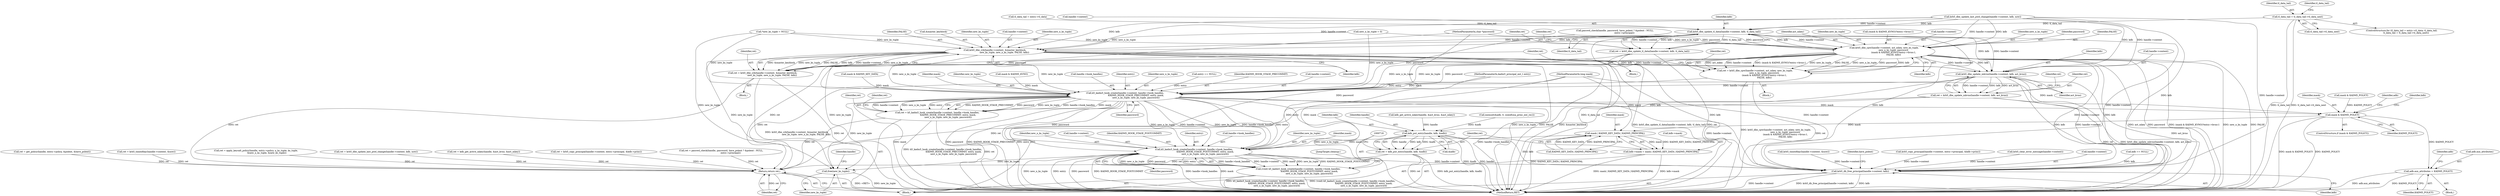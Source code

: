 digraph "0_krb5_e1caf6fb74981da62039846931ebdffed71309d1@pointer" {
"1000554" [label="(Call,tl_data_tail = tl_data_tail->tl_data_next)"];
"1000562" [label="(Call,krb5_dbe_update_tl_data(handle->context, kdb, tl_data_tail))"];
"1000560" [label="(Call,ret = krb5_dbe_update_tl_data(handle->context, kdb, tl_data_tail))"];
"1000750" [label="(Return,return ret;)"];
"1000615" [label="(Call,krb5_dbe_cpw(handle->context, act_mkey, new_ks_tuple,\n                           new_n_ks_tuple, password,\n                           (mask & KADM5_KVNO)?entry->kvno:1,\n                           FALSE, kdb))"];
"1000613" [label="(Call,ret = krb5_dbe_cpw(handle->context, act_mkey, new_ks_tuple,\n                           new_n_ks_tuple, password,\n                           (mask & KADM5_KVNO)?entry->kvno:1,\n                           FALSE, kdb))"];
"1000652" [label="(Call,krb5_dbe_update_mkvno(handle->context, kdb, act_kvno))"];
"1000650" [label="(Call,ret = krb5_dbe_update_mkvno(handle->context, kdb, act_kvno))"];
"1000663" [label="(Call,k5_kadm5_hook_create(handle->context, handle->hook_handles,\n                               KADM5_HOOK_STAGE_PRECOMMIT, entry, mask,\n                               new_n_ks_tuple, new_ks_tuple, password))"];
"1000661" [label="(Call,ret = k5_kadm5_hook_create(handle->context, handle->hook_handles,\n                               KADM5_HOOK_STAGE_PRECOMMIT, entry, mask,\n                               new_n_ks_tuple, new_ks_tuple, password))"];
"1000685" [label="(Call,mask & KADM5_POLICY)"];
"1000689" [label="(Call,adb.aux_attributes = KADM5_POLICY)"];
"1000705" [label="(Call,mask | KADM5_KEY_DATA | KADM5_PRINCIPAL)"];
"1000701" [label="(Call,kdb->mask = mask | KADM5_KEY_DATA | KADM5_PRINCIPAL)"];
"1000719" [label="(Call,k5_kadm5_hook_create(handle->context, handle->hook_handles,\n                                KADM5_HOOK_STAGE_POSTCOMMIT, entry, mask,\n                                new_n_ks_tuple, new_ks_tuple, password))"];
"1000717" [label="(Call,(void) k5_kadm5_hook_create(handle->context, handle->hook_handles,\n                                KADM5_HOOK_STAGE_POSTCOMMIT, entry, mask,\n                                new_n_ks_tuple, new_ks_tuple, password))"];
"1000733" [label="(Call,free(new_ks_tuple))"];
"1000735" [label="(Call,krb5_db_free_principal(handle->context, kdb))"];
"1000712" [label="(Call,kdb_put_entry(handle, kdb, &adb))"];
"1000710" [label="(Call,ret = kdb_put_entry(handle, kdb, &adb))"];
"1000637" [label="(Call,krb5_dbe_crk(handle->context, &master_keyblock,\n                           new_ks_tuple, new_n_ks_tuple, FALSE, kdb))"];
"1000635" [label="(Call,ret = krb5_dbe_crk(handle->context, &master_keyblock,\n                           new_ks_tuple, new_n_ks_tuple, FALSE, kdb))"];
"1000653" [label="(Call,handle->context)"];
"1000645" [label="(Identifier,FALSE)"];
"1000322" [label="(Call,mask & KADM5_POLICY)"];
"1000556" [label="(Call,tl_data_tail->tl_data_next)"];
"1000688" [label="(Block,)"];
"1000641" [label="(Call,&master_keyblock)"];
"1000555" [label="(Identifier,tl_data_tail)"];
"1000362" [label="(Call,krb5_timeofday(handle->context, &now))"];
"1000664" [label="(Call,handle->context)"];
"1000703" [label="(Identifier,kdb)"];
"1000717" [label="(Call,(void) k5_kadm5_hook_create(handle->context, handle->hook_handles,\n                                KADM5_HOOK_STAGE_POSTCOMMIT, entry, mask,\n                                new_n_ks_tuple, new_ks_tuple, password))"];
"1000670" [label="(Identifier,KADM5_HOOK_STAGE_PRECOMMIT)"];
"1000643" [label="(Identifier,new_ks_tuple)"];
"1000563" [label="(Call,handle->context)"];
"1000751" [label="(Identifier,ret)"];
"1000646" [label="(Identifier,kdb)"];
"1000326" [label="(Call,ret = get_policy(handle, entry->policy, &polent, &have_polent))"];
"1000360" [label="(Call,ret = krb5_timeofday(handle->context, &now))"];
"1000648" [label="(Identifier,ret)"];
"1000686" [label="(Identifier,mask)"];
"1000714" [label="(Identifier,kdb)"];
"1000616" [label="(Call,handle->context)"];
"1000652" [label="(Call,krb5_dbe_update_mkvno(handle->context, kdb, act_kvno))"];
"1000727" [label="(Identifier,entry)"];
"1000615" [label="(Call,krb5_dbe_cpw(handle->context, act_mkey, new_ks_tuple,\n                           new_n_ks_tuple, password,\n                           (mask & KADM5_KVNO)?entry->kvno:1,\n                           FALSE, kdb))"];
"1000713" [label="(Identifier,handle)"];
"1000741" [label="(Identifier,have_polent)"];
"1000622" [label="(Identifier,password)"];
"1000687" [label="(Identifier,KADM5_POLICY)"];
"1000632" [label="(Identifier,kdb)"];
"1000567" [label="(Identifier,tl_data_tail)"];
"1000723" [label="(Call,handle->hook_handles)"];
"1000730" [label="(Identifier,new_ks_tuple)"];
"1000705" [label="(Call,mask | KADM5_KEY_DATA | KADM5_PRINCIPAL)"];
"1000728" [label="(Identifier,mask)"];
"1000701" [label="(Call,kdb->mask = mask | KADM5_KEY_DATA | KADM5_PRINCIPAL)"];
"1000119" [label="(MethodParameterIn,kadm5_principal_ent_t entry)"];
"1000706" [label="(Identifier,mask)"];
"1000729" [label="(Identifier,new_n_ks_tuple)"];
"1000599" [label="(Call,mask & KADM5_KEY_DATA)"];
"1000553" [label="(Identifier,tl_data_tail)"];
"1000734" [label="(Identifier,new_ks_tuple)"];
"1000123" [label="(MethodParameterIn,char *password)"];
"1000659" [label="(Identifier,ret)"];
"1000672" [label="(Identifier,mask)"];
"1000685" [label="(Call,mask & KADM5_POLICY)"];
"1000720" [label="(Call,handle->context)"];
"1000674" [label="(Identifier,new_ks_tuple)"];
"1000146" [label="(Call,*new_ks_tuple = NULL)"];
"1000624" [label="(Call,mask & KADM5_KVNO)"];
"1000696" [label="(Identifier,adb)"];
"1000667" [label="(Call,handle->hook_handles)"];
"1000345" [label="(Call,passwd_check(handle, password, have_polent ? &polent : NULL,\n                           entry->principal))"];
"1000677" [label="(Identifier,ret)"];
"1000571" [label="(Call,ret = apply_keysalt_policy(handle, entry->policy, n_ks_tuple, ks_tuple,\n                               &new_n_ks_tuple, &new_ks_tuple))"];
"1000547" [label="(ControlStructure,for (tl_data_tail = entry->tl_data; tl_data_tail;\n             tl_data_tail = tl_data_tail->tl_data_next))"];
"1000707" [label="(Call,KADM5_KEY_DATA | KADM5_PRINCIPAL)"];
"1000518" [label="(Call,krb5_copy_principal(handle->context, entry->principal, &kdb->princ))"];
"1000589" [label="(Call,kdb_get_active_mkey(handle, &act_kvno, &act_mkey))"];
"1000533" [label="(Call,ret = krb5_dbe_update_last_pwd_change(handle->context, kdb, now))"];
"1000715" [label="(Call,&adb)"];
"1000566" [label="(Identifier,kdb)"];
"1000554" [label="(Call,tl_data_tail = tl_data_tail->tl_data_next)"];
"1000587" [label="(Call,ret = kdb_get_active_mkey(handle, &act_kvno, &act_mkey))"];
"1000631" [label="(Identifier,FALSE)"];
"1000732" [label="(JumpTarget,cleanup:)"];
"1000561" [label="(Identifier,ret)"];
"1000638" [label="(Call,handle->context)"];
"1000661" [label="(Call,ret = k5_kadm5_hook_create(handle->context, handle->hook_handles,\n                               KADM5_HOOK_STAGE_PRECOMMIT, entry, mask,\n                               new_n_ks_tuple, new_ks_tuple, password))"];
"1000619" [label="(Identifier,act_mkey)"];
"1000671" [label="(Identifier,entry)"];
"1000634" [label="(Block,)"];
"1000120" [label="(MethodParameterIn,long mask)"];
"1000636" [label="(Identifier,ret)"];
"1000731" [label="(Identifier,password)"];
"1000737" [label="(Identifier,handle)"];
"1000151" [label="(Call,krb5_clear_error_message(handle->context))"];
"1000548" [label="(Call,tl_data_tail = entry->tl_data)"];
"1000516" [label="(Call,ret = krb5_copy_principal(handle->context, entry->principal, &kdb->princ))"];
"1000684" [label="(ControlStructure,if (mask & KADM5_POLICY))"];
"1000644" [label="(Identifier,new_n_ks_tuple)"];
"1000675" [label="(Identifier,password)"];
"1000673" [label="(Identifier,new_n_ks_tuple)"];
"1000650" [label="(Call,ret = krb5_dbe_update_mkvno(handle->context, kdb, act_kvno))"];
"1000662" [label="(Identifier,ret)"];
"1000562" [label="(Call,krb5_dbe_update_tl_data(handle->context, kdb, tl_data_tail))"];
"1000560" [label="(Call,ret = krb5_dbe_update_tl_data(handle->context, kdb, tl_data_tail))"];
"1000635" [label="(Call,ret = krb5_dbe_crk(handle->context, &master_keyblock,\n                           new_ks_tuple, new_n_ks_tuple, FALSE, kdb))"];
"1000690" [label="(Call,adb.aux_attributes)"];
"1000689" [label="(Call,adb.aux_attributes = KADM5_POLICY)"];
"1000637" [label="(Call,krb5_dbe_crk(handle->context, &master_keyblock,\n                           new_ks_tuple, new_n_ks_tuple, FALSE, kdb))"];
"1000620" [label="(Identifier,new_ks_tuple)"];
"1000736" [label="(Call,handle->context)"];
"1000656" [label="(Identifier,kdb)"];
"1000739" [label="(Identifier,kdb)"];
"1000663" [label="(Call,k5_kadm5_hook_create(handle->context, handle->hook_handles,\n                               KADM5_HOOK_STAGE_PRECOMMIT, entry, mask,\n                               new_n_ks_tuple, new_ks_tuple, password))"];
"1000726" [label="(Identifier,KADM5_HOOK_STAGE_POSTCOMMIT)"];
"1000124" [label="(Block,)"];
"1000623" [label="(Call,(mask & KADM5_KVNO)?entry->kvno:1)"];
"1000651" [label="(Identifier,ret)"];
"1000712" [label="(Call,kdb_put_entry(handle, kdb, &adb))"];
"1000163" [label="(Call,entry == NULL)"];
"1000612" [label="(Block,)"];
"1000750" [label="(Return,return ret;)"];
"1000569" [label="(Identifier,ret)"];
"1000535" [label="(Call,krb5_dbe_update_last_pwd_change(handle->context, kdb, now))"];
"1000752" [label="(MethodReturn,RET)"];
"1000691" [label="(Identifier,adb)"];
"1000702" [label="(Call,kdb->mask)"];
"1000621" [label="(Identifier,new_n_ks_tuple)"];
"1000559" [label="(Block,)"];
"1000613" [label="(Call,ret = krb5_dbe_cpw(handle->context, act_mkey, new_ks_tuple,\n                           new_n_ks_tuple, password,\n                           (mask & KADM5_KVNO)?entry->kvno:1,\n                           FALSE, kdb))"];
"1000315" [label="(Call,memset(&adb, 0, sizeof(osa_princ_ent_rec)))"];
"1000614" [label="(Identifier,ret)"];
"1000142" [label="(Call,new_n_ks_tuple = 0)"];
"1000735" [label="(Call,krb5_db_free_principal(handle->context, kdb))"];
"1000343" [label="(Call,ret = passwd_check(handle, password, have_polent ? &polent : NULL,\n                           entry->principal))"];
"1000733" [label="(Call,free(new_ks_tuple))"];
"1000719" [label="(Call,k5_kadm5_hook_create(handle->context, handle->hook_handles,\n                                KADM5_HOOK_STAGE_POSTCOMMIT, entry, mask,\n                                new_n_ks_tuple, new_ks_tuple, password))"];
"1000657" [label="(Identifier,act_kvno)"];
"1000693" [label="(Identifier,KADM5_POLICY)"];
"1000711" [label="(Identifier,ret)"];
"1000310" [label="(Call,kdb == NULL)"];
"1000710" [label="(Call,ret = kdb_put_entry(handle, kdb, &adb))"];
"1000554" -> "1000547"  [label="AST: "];
"1000554" -> "1000556"  [label="CFG: "];
"1000555" -> "1000554"  [label="AST: "];
"1000556" -> "1000554"  [label="AST: "];
"1000553" -> "1000554"  [label="CFG: "];
"1000554" -> "1000752"  [label="DDG: tl_data_tail"];
"1000554" -> "1000752"  [label="DDG: tl_data_tail->tl_data_next"];
"1000554" -> "1000562"  [label="DDG: tl_data_tail"];
"1000562" -> "1000560"  [label="AST: "];
"1000562" -> "1000567"  [label="CFG: "];
"1000563" -> "1000562"  [label="AST: "];
"1000566" -> "1000562"  [label="AST: "];
"1000567" -> "1000562"  [label="AST: "];
"1000560" -> "1000562"  [label="CFG: "];
"1000562" -> "1000752"  [label="DDG: tl_data_tail"];
"1000562" -> "1000560"  [label="DDG: handle->context"];
"1000562" -> "1000560"  [label="DDG: kdb"];
"1000562" -> "1000560"  [label="DDG: tl_data_tail"];
"1000535" -> "1000562"  [label="DDG: handle->context"];
"1000535" -> "1000562"  [label="DDG: kdb"];
"1000548" -> "1000562"  [label="DDG: tl_data_tail"];
"1000562" -> "1000615"  [label="DDG: handle->context"];
"1000562" -> "1000615"  [label="DDG: kdb"];
"1000562" -> "1000637"  [label="DDG: handle->context"];
"1000562" -> "1000637"  [label="DDG: kdb"];
"1000562" -> "1000652"  [label="DDG: handle->context"];
"1000562" -> "1000652"  [label="DDG: kdb"];
"1000562" -> "1000735"  [label="DDG: handle->context"];
"1000562" -> "1000735"  [label="DDG: kdb"];
"1000560" -> "1000559"  [label="AST: "];
"1000561" -> "1000560"  [label="AST: "];
"1000569" -> "1000560"  [label="CFG: "];
"1000560" -> "1000752"  [label="DDG: krb5_dbe_update_tl_data(handle->context, kdb, tl_data_tail)"];
"1000560" -> "1000752"  [label="DDG: ret"];
"1000560" -> "1000750"  [label="DDG: ret"];
"1000750" -> "1000124"  [label="AST: "];
"1000750" -> "1000751"  [label="CFG: "];
"1000751" -> "1000750"  [label="AST: "];
"1000752" -> "1000750"  [label="CFG: "];
"1000750" -> "1000752"  [label="DDG: <RET>"];
"1000751" -> "1000750"  [label="DDG: ret"];
"1000613" -> "1000750"  [label="DDG: ret"];
"1000360" -> "1000750"  [label="DDG: ret"];
"1000650" -> "1000750"  [label="DDG: ret"];
"1000661" -> "1000750"  [label="DDG: ret"];
"1000587" -> "1000750"  [label="DDG: ret"];
"1000571" -> "1000750"  [label="DDG: ret"];
"1000533" -> "1000750"  [label="DDG: ret"];
"1000635" -> "1000750"  [label="DDG: ret"];
"1000326" -> "1000750"  [label="DDG: ret"];
"1000516" -> "1000750"  [label="DDG: ret"];
"1000710" -> "1000750"  [label="DDG: ret"];
"1000343" -> "1000750"  [label="DDG: ret"];
"1000615" -> "1000613"  [label="AST: "];
"1000615" -> "1000632"  [label="CFG: "];
"1000616" -> "1000615"  [label="AST: "];
"1000619" -> "1000615"  [label="AST: "];
"1000620" -> "1000615"  [label="AST: "];
"1000621" -> "1000615"  [label="AST: "];
"1000622" -> "1000615"  [label="AST: "];
"1000623" -> "1000615"  [label="AST: "];
"1000631" -> "1000615"  [label="AST: "];
"1000632" -> "1000615"  [label="AST: "];
"1000613" -> "1000615"  [label="CFG: "];
"1000615" -> "1000752"  [label="DDG: password"];
"1000615" -> "1000752"  [label="DDG: (mask & KADM5_KVNO)?entry->kvno:1"];
"1000615" -> "1000752"  [label="DDG: new_n_ks_tuple"];
"1000615" -> "1000752"  [label="DDG: FALSE"];
"1000615" -> "1000752"  [label="DDG: act_mkey"];
"1000615" -> "1000613"  [label="DDG: act_mkey"];
"1000615" -> "1000613"  [label="DDG: handle->context"];
"1000615" -> "1000613"  [label="DDG: (mask & KADM5_KVNO)?entry->kvno:1"];
"1000615" -> "1000613"  [label="DDG: new_ks_tuple"];
"1000615" -> "1000613"  [label="DDG: FALSE"];
"1000615" -> "1000613"  [label="DDG: new_n_ks_tuple"];
"1000615" -> "1000613"  [label="DDG: password"];
"1000615" -> "1000613"  [label="DDG: kdb"];
"1000535" -> "1000615"  [label="DDG: handle->context"];
"1000535" -> "1000615"  [label="DDG: kdb"];
"1000146" -> "1000615"  [label="DDG: new_ks_tuple"];
"1000142" -> "1000615"  [label="DDG: new_n_ks_tuple"];
"1000345" -> "1000615"  [label="DDG: password"];
"1000123" -> "1000615"  [label="DDG: password"];
"1000615" -> "1000652"  [label="DDG: handle->context"];
"1000615" -> "1000652"  [label="DDG: kdb"];
"1000615" -> "1000663"  [label="DDG: new_n_ks_tuple"];
"1000615" -> "1000663"  [label="DDG: new_ks_tuple"];
"1000615" -> "1000663"  [label="DDG: password"];
"1000615" -> "1000733"  [label="DDG: new_ks_tuple"];
"1000615" -> "1000735"  [label="DDG: handle->context"];
"1000615" -> "1000735"  [label="DDG: kdb"];
"1000613" -> "1000612"  [label="AST: "];
"1000614" -> "1000613"  [label="AST: "];
"1000648" -> "1000613"  [label="CFG: "];
"1000613" -> "1000752"  [label="DDG: ret"];
"1000613" -> "1000752"  [label="DDG: krb5_dbe_cpw(handle->context, act_mkey, new_ks_tuple,\n                           new_n_ks_tuple, password,\n                           (mask & KADM5_KVNO)?entry->kvno:1,\n                           FALSE, kdb)"];
"1000652" -> "1000650"  [label="AST: "];
"1000652" -> "1000657"  [label="CFG: "];
"1000653" -> "1000652"  [label="AST: "];
"1000656" -> "1000652"  [label="AST: "];
"1000657" -> "1000652"  [label="AST: "];
"1000650" -> "1000652"  [label="CFG: "];
"1000652" -> "1000752"  [label="DDG: act_kvno"];
"1000652" -> "1000650"  [label="DDG: handle->context"];
"1000652" -> "1000650"  [label="DDG: kdb"];
"1000652" -> "1000650"  [label="DDG: act_kvno"];
"1000637" -> "1000652"  [label="DDG: handle->context"];
"1000637" -> "1000652"  [label="DDG: kdb"];
"1000535" -> "1000652"  [label="DDG: handle->context"];
"1000535" -> "1000652"  [label="DDG: kdb"];
"1000652" -> "1000663"  [label="DDG: handle->context"];
"1000652" -> "1000712"  [label="DDG: kdb"];
"1000652" -> "1000735"  [label="DDG: handle->context"];
"1000652" -> "1000735"  [label="DDG: kdb"];
"1000650" -> "1000124"  [label="AST: "];
"1000651" -> "1000650"  [label="AST: "];
"1000659" -> "1000650"  [label="CFG: "];
"1000650" -> "1000752"  [label="DDG: ret"];
"1000650" -> "1000752"  [label="DDG: krb5_dbe_update_mkvno(handle->context, kdb, act_kvno)"];
"1000663" -> "1000661"  [label="AST: "];
"1000663" -> "1000675"  [label="CFG: "];
"1000664" -> "1000663"  [label="AST: "];
"1000667" -> "1000663"  [label="AST: "];
"1000670" -> "1000663"  [label="AST: "];
"1000671" -> "1000663"  [label="AST: "];
"1000672" -> "1000663"  [label="AST: "];
"1000673" -> "1000663"  [label="AST: "];
"1000674" -> "1000663"  [label="AST: "];
"1000675" -> "1000663"  [label="AST: "];
"1000661" -> "1000663"  [label="CFG: "];
"1000663" -> "1000752"  [label="DDG: mask"];
"1000663" -> "1000752"  [label="DDG: password"];
"1000663" -> "1000752"  [label="DDG: KADM5_HOOK_STAGE_PRECOMMIT"];
"1000663" -> "1000752"  [label="DDG: entry"];
"1000663" -> "1000752"  [label="DDG: new_n_ks_tuple"];
"1000663" -> "1000752"  [label="DDG: handle->hook_handles"];
"1000663" -> "1000661"  [label="DDG: KADM5_HOOK_STAGE_PRECOMMIT"];
"1000663" -> "1000661"  [label="DDG: password"];
"1000663" -> "1000661"  [label="DDG: new_ks_tuple"];
"1000663" -> "1000661"  [label="DDG: handle->hook_handles"];
"1000663" -> "1000661"  [label="DDG: mask"];
"1000663" -> "1000661"  [label="DDG: handle->context"];
"1000663" -> "1000661"  [label="DDG: new_n_ks_tuple"];
"1000663" -> "1000661"  [label="DDG: entry"];
"1000163" -> "1000663"  [label="DDG: entry"];
"1000119" -> "1000663"  [label="DDG: entry"];
"1000599" -> "1000663"  [label="DDG: mask"];
"1000624" -> "1000663"  [label="DDG: mask"];
"1000120" -> "1000663"  [label="DDG: mask"];
"1000637" -> "1000663"  [label="DDG: new_n_ks_tuple"];
"1000637" -> "1000663"  [label="DDG: new_ks_tuple"];
"1000142" -> "1000663"  [label="DDG: new_n_ks_tuple"];
"1000146" -> "1000663"  [label="DDG: new_ks_tuple"];
"1000345" -> "1000663"  [label="DDG: password"];
"1000123" -> "1000663"  [label="DDG: password"];
"1000663" -> "1000685"  [label="DDG: mask"];
"1000663" -> "1000719"  [label="DDG: handle->context"];
"1000663" -> "1000719"  [label="DDG: handle->hook_handles"];
"1000663" -> "1000719"  [label="DDG: entry"];
"1000663" -> "1000719"  [label="DDG: new_n_ks_tuple"];
"1000663" -> "1000719"  [label="DDG: new_ks_tuple"];
"1000663" -> "1000719"  [label="DDG: password"];
"1000663" -> "1000733"  [label="DDG: new_ks_tuple"];
"1000663" -> "1000735"  [label="DDG: handle->context"];
"1000661" -> "1000124"  [label="AST: "];
"1000662" -> "1000661"  [label="AST: "];
"1000677" -> "1000661"  [label="CFG: "];
"1000661" -> "1000752"  [label="DDG: k5_kadm5_hook_create(handle->context, handle->hook_handles,\n                               KADM5_HOOK_STAGE_PRECOMMIT, entry, mask,\n                               new_n_ks_tuple, new_ks_tuple, password)"];
"1000661" -> "1000752"  [label="DDG: ret"];
"1000685" -> "1000684"  [label="AST: "];
"1000685" -> "1000687"  [label="CFG: "];
"1000686" -> "1000685"  [label="AST: "];
"1000687" -> "1000685"  [label="AST: "];
"1000691" -> "1000685"  [label="CFG: "];
"1000703" -> "1000685"  [label="CFG: "];
"1000685" -> "1000752"  [label="DDG: mask & KADM5_POLICY"];
"1000685" -> "1000752"  [label="DDG: KADM5_POLICY"];
"1000120" -> "1000685"  [label="DDG: mask"];
"1000322" -> "1000685"  [label="DDG: KADM5_POLICY"];
"1000685" -> "1000689"  [label="DDG: KADM5_POLICY"];
"1000685" -> "1000705"  [label="DDG: mask"];
"1000689" -> "1000688"  [label="AST: "];
"1000689" -> "1000693"  [label="CFG: "];
"1000690" -> "1000689"  [label="AST: "];
"1000693" -> "1000689"  [label="AST: "];
"1000696" -> "1000689"  [label="CFG: "];
"1000689" -> "1000752"  [label="DDG: KADM5_POLICY"];
"1000689" -> "1000752"  [label="DDG: adb.aux_attributes"];
"1000705" -> "1000701"  [label="AST: "];
"1000705" -> "1000707"  [label="CFG: "];
"1000706" -> "1000705"  [label="AST: "];
"1000707" -> "1000705"  [label="AST: "];
"1000701" -> "1000705"  [label="CFG: "];
"1000705" -> "1000752"  [label="DDG: KADM5_KEY_DATA | KADM5_PRINCIPAL"];
"1000705" -> "1000701"  [label="DDG: mask"];
"1000705" -> "1000701"  [label="DDG: KADM5_KEY_DATA | KADM5_PRINCIPAL"];
"1000120" -> "1000705"  [label="DDG: mask"];
"1000707" -> "1000705"  [label="DDG: KADM5_KEY_DATA"];
"1000707" -> "1000705"  [label="DDG: KADM5_PRINCIPAL"];
"1000705" -> "1000719"  [label="DDG: mask"];
"1000701" -> "1000124"  [label="AST: "];
"1000702" -> "1000701"  [label="AST: "];
"1000711" -> "1000701"  [label="CFG: "];
"1000701" -> "1000752"  [label="DDG: mask | KADM5_KEY_DATA | KADM5_PRINCIPAL"];
"1000701" -> "1000752"  [label="DDG: kdb->mask"];
"1000719" -> "1000717"  [label="AST: "];
"1000719" -> "1000731"  [label="CFG: "];
"1000720" -> "1000719"  [label="AST: "];
"1000723" -> "1000719"  [label="AST: "];
"1000726" -> "1000719"  [label="AST: "];
"1000727" -> "1000719"  [label="AST: "];
"1000728" -> "1000719"  [label="AST: "];
"1000729" -> "1000719"  [label="AST: "];
"1000730" -> "1000719"  [label="AST: "];
"1000731" -> "1000719"  [label="AST: "];
"1000717" -> "1000719"  [label="CFG: "];
"1000719" -> "1000752"  [label="DDG: new_n_ks_tuple"];
"1000719" -> "1000752"  [label="DDG: entry"];
"1000719" -> "1000752"  [label="DDG: password"];
"1000719" -> "1000752"  [label="DDG: KADM5_HOOK_STAGE_POSTCOMMIT"];
"1000719" -> "1000752"  [label="DDG: handle->hook_handles"];
"1000719" -> "1000752"  [label="DDG: mask"];
"1000719" -> "1000717"  [label="DDG: handle->hook_handles"];
"1000719" -> "1000717"  [label="DDG: handle->context"];
"1000719" -> "1000717"  [label="DDG: mask"];
"1000719" -> "1000717"  [label="DDG: new_ks_tuple"];
"1000719" -> "1000717"  [label="DDG: KADM5_HOOK_STAGE_POSTCOMMIT"];
"1000719" -> "1000717"  [label="DDG: new_n_ks_tuple"];
"1000719" -> "1000717"  [label="DDG: password"];
"1000719" -> "1000717"  [label="DDG: entry"];
"1000119" -> "1000719"  [label="DDG: entry"];
"1000120" -> "1000719"  [label="DDG: mask"];
"1000123" -> "1000719"  [label="DDG: password"];
"1000719" -> "1000733"  [label="DDG: new_ks_tuple"];
"1000719" -> "1000735"  [label="DDG: handle->context"];
"1000717" -> "1000124"  [label="AST: "];
"1000718" -> "1000717"  [label="AST: "];
"1000732" -> "1000717"  [label="CFG: "];
"1000717" -> "1000752"  [label="DDG: (void) k5_kadm5_hook_create(handle->context, handle->hook_handles,\n                                KADM5_HOOK_STAGE_POSTCOMMIT, entry, mask,\n                                new_n_ks_tuple, new_ks_tuple, password)"];
"1000717" -> "1000752"  [label="DDG: k5_kadm5_hook_create(handle->context, handle->hook_handles,\n                                KADM5_HOOK_STAGE_POSTCOMMIT, entry, mask,\n                                new_n_ks_tuple, new_ks_tuple, password)"];
"1000733" -> "1000124"  [label="AST: "];
"1000733" -> "1000734"  [label="CFG: "];
"1000734" -> "1000733"  [label="AST: "];
"1000737" -> "1000733"  [label="CFG: "];
"1000733" -> "1000752"  [label="DDG: new_ks_tuple"];
"1000637" -> "1000733"  [label="DDG: new_ks_tuple"];
"1000146" -> "1000733"  [label="DDG: new_ks_tuple"];
"1000735" -> "1000124"  [label="AST: "];
"1000735" -> "1000739"  [label="CFG: "];
"1000736" -> "1000735"  [label="AST: "];
"1000739" -> "1000735"  [label="AST: "];
"1000741" -> "1000735"  [label="CFG: "];
"1000735" -> "1000752"  [label="DDG: krb5_db_free_principal(handle->context, kdb)"];
"1000735" -> "1000752"  [label="DDG: kdb"];
"1000735" -> "1000752"  [label="DDG: handle->context"];
"1000637" -> "1000735"  [label="DDG: handle->context"];
"1000637" -> "1000735"  [label="DDG: kdb"];
"1000151" -> "1000735"  [label="DDG: handle->context"];
"1000362" -> "1000735"  [label="DDG: handle->context"];
"1000518" -> "1000735"  [label="DDG: handle->context"];
"1000535" -> "1000735"  [label="DDG: handle->context"];
"1000535" -> "1000735"  [label="DDG: kdb"];
"1000712" -> "1000735"  [label="DDG: kdb"];
"1000310" -> "1000735"  [label="DDG: kdb"];
"1000712" -> "1000710"  [label="AST: "];
"1000712" -> "1000715"  [label="CFG: "];
"1000713" -> "1000712"  [label="AST: "];
"1000714" -> "1000712"  [label="AST: "];
"1000715" -> "1000712"  [label="AST: "];
"1000710" -> "1000712"  [label="CFG: "];
"1000712" -> "1000752"  [label="DDG: &adb"];
"1000712" -> "1000752"  [label="DDG: handle"];
"1000712" -> "1000710"  [label="DDG: handle"];
"1000712" -> "1000710"  [label="DDG: kdb"];
"1000712" -> "1000710"  [label="DDG: &adb"];
"1000589" -> "1000712"  [label="DDG: handle"];
"1000315" -> "1000712"  [label="DDG: &adb"];
"1000710" -> "1000124"  [label="AST: "];
"1000711" -> "1000710"  [label="AST: "];
"1000718" -> "1000710"  [label="CFG: "];
"1000710" -> "1000752"  [label="DDG: ret"];
"1000710" -> "1000752"  [label="DDG: kdb_put_entry(handle, kdb, &adb)"];
"1000637" -> "1000635"  [label="AST: "];
"1000637" -> "1000646"  [label="CFG: "];
"1000638" -> "1000637"  [label="AST: "];
"1000641" -> "1000637"  [label="AST: "];
"1000643" -> "1000637"  [label="AST: "];
"1000644" -> "1000637"  [label="AST: "];
"1000645" -> "1000637"  [label="AST: "];
"1000646" -> "1000637"  [label="AST: "];
"1000635" -> "1000637"  [label="CFG: "];
"1000637" -> "1000752"  [label="DDG: &master_keyblock"];
"1000637" -> "1000752"  [label="DDG: new_n_ks_tuple"];
"1000637" -> "1000752"  [label="DDG: FALSE"];
"1000637" -> "1000635"  [label="DDG: &master_keyblock"];
"1000637" -> "1000635"  [label="DDG: new_ks_tuple"];
"1000637" -> "1000635"  [label="DDG: FALSE"];
"1000637" -> "1000635"  [label="DDG: kdb"];
"1000637" -> "1000635"  [label="DDG: handle->context"];
"1000637" -> "1000635"  [label="DDG: new_n_ks_tuple"];
"1000535" -> "1000637"  [label="DDG: handle->context"];
"1000535" -> "1000637"  [label="DDG: kdb"];
"1000146" -> "1000637"  [label="DDG: new_ks_tuple"];
"1000142" -> "1000637"  [label="DDG: new_n_ks_tuple"];
"1000635" -> "1000634"  [label="AST: "];
"1000636" -> "1000635"  [label="AST: "];
"1000648" -> "1000635"  [label="CFG: "];
"1000635" -> "1000752"  [label="DDG: krb5_dbe_crk(handle->context, &master_keyblock,\n                           new_ks_tuple, new_n_ks_tuple, FALSE, kdb)"];
"1000635" -> "1000752"  [label="DDG: ret"];
}
